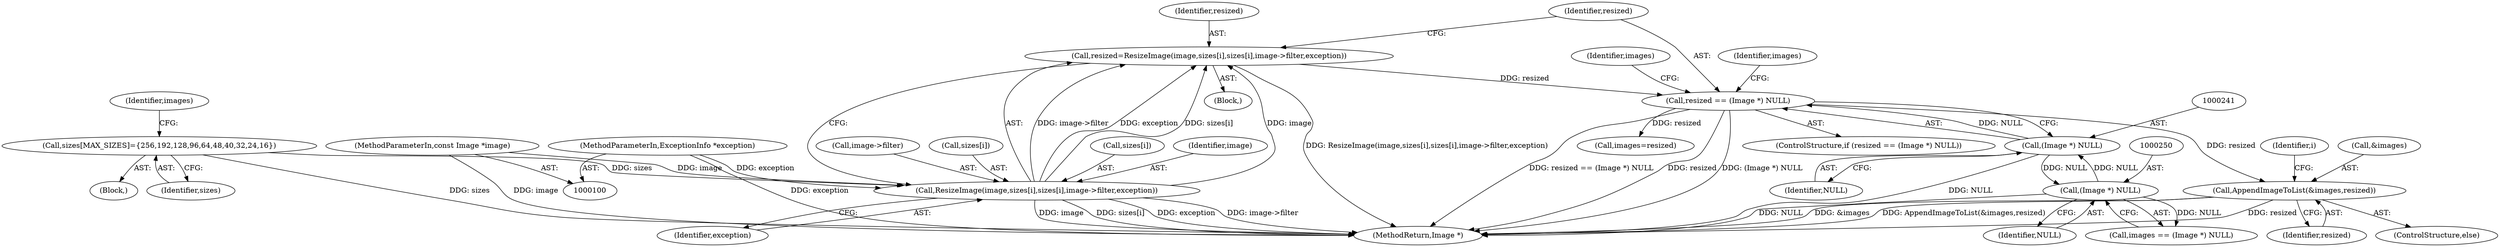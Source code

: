 digraph "0_ImageMagick_0f6fc2d5bf8f500820c3dbcf0d23ee14f2d9f734_2@pointer" {
"1000256" [label="(Call,AppendImageToList(&images,resized))"];
"1000238" [label="(Call,resized == (Image *) NULL)"];
"1000223" [label="(Call,resized=ResizeImage(image,sizes[i],sizes[i],image->filter,exception))"];
"1000225" [label="(Call,ResizeImage(image,sizes[i],sizes[i],image->filter,exception))"];
"1000101" [label="(MethodParameterIn,const Image *image)"];
"1000112" [label="(Call,sizes[MAX_SIZES]={256,192,128,96,64,48,40,32,24,16})"];
"1000104" [label="(MethodParameterIn,ExceptionInfo *exception)"];
"1000240" [label="(Call,(Image *) NULL)"];
"1000249" [label="(Call,(Image *) NULL)"];
"1000101" [label="(MethodParameterIn,const Image *image)"];
"1000227" [label="(Call,sizes[i])"];
"1000245" [label="(Identifier,images)"];
"1000112" [label="(Call,sizes[MAX_SIZES]={256,192,128,96,64,48,40,32,24,16})"];
"1000256" [label="(Call,AppendImageToList(&images,resized))"];
"1000249" [label="(Call,(Image *) NULL)"];
"1000236" [label="(Identifier,exception)"];
"1000224" [label="(Identifier,resized)"];
"1000226" [label="(Identifier,image)"];
"1000113" [label="(Identifier,sizes)"];
"1000233" [label="(Call,image->filter)"];
"1000237" [label="(ControlStructure,if (resized == (Image *) NULL))"];
"1000225" [label="(Call,ResizeImage(image,sizes[i],sizes[i],image->filter,exception))"];
"1000239" [label="(Identifier,resized)"];
"1000257" [label="(Call,&images)"];
"1000259" [label="(Identifier,resized)"];
"1000252" [label="(Call,images=resized)"];
"1000262" [label="(MethodReturn,Image *)"];
"1000240" [label="(Call,(Image *) NULL)"];
"1000104" [label="(MethodParameterIn,ExceptionInfo *exception)"];
"1000242" [label="(Identifier,NULL)"];
"1000248" [label="(Identifier,images)"];
"1000238" [label="(Call,resized == (Image *) NULL)"];
"1000222" [label="(Block,)"];
"1000221" [label="(Identifier,i)"];
"1000115" [label="(Identifier,images)"];
"1000255" [label="(ControlStructure,else)"];
"1000230" [label="(Call,sizes[i])"];
"1000105" [label="(Block,)"];
"1000247" [label="(Call,images == (Image *) NULL)"];
"1000223" [label="(Call,resized=ResizeImage(image,sizes[i],sizes[i],image->filter,exception))"];
"1000251" [label="(Identifier,NULL)"];
"1000256" -> "1000255"  [label="AST: "];
"1000256" -> "1000259"  [label="CFG: "];
"1000257" -> "1000256"  [label="AST: "];
"1000259" -> "1000256"  [label="AST: "];
"1000221" -> "1000256"  [label="CFG: "];
"1000256" -> "1000262"  [label="DDG: resized"];
"1000256" -> "1000262"  [label="DDG: &images"];
"1000256" -> "1000262"  [label="DDG: AppendImageToList(&images,resized)"];
"1000238" -> "1000256"  [label="DDG: resized"];
"1000238" -> "1000237"  [label="AST: "];
"1000238" -> "1000240"  [label="CFG: "];
"1000239" -> "1000238"  [label="AST: "];
"1000240" -> "1000238"  [label="AST: "];
"1000245" -> "1000238"  [label="CFG: "];
"1000248" -> "1000238"  [label="CFG: "];
"1000238" -> "1000262"  [label="DDG: resized"];
"1000238" -> "1000262"  [label="DDG: (Image *) NULL"];
"1000238" -> "1000262"  [label="DDG: resized == (Image *) NULL"];
"1000223" -> "1000238"  [label="DDG: resized"];
"1000240" -> "1000238"  [label="DDG: NULL"];
"1000238" -> "1000252"  [label="DDG: resized"];
"1000223" -> "1000222"  [label="AST: "];
"1000223" -> "1000225"  [label="CFG: "];
"1000224" -> "1000223"  [label="AST: "];
"1000225" -> "1000223"  [label="AST: "];
"1000239" -> "1000223"  [label="CFG: "];
"1000223" -> "1000262"  [label="DDG: ResizeImage(image,sizes[i],sizes[i],image->filter,exception)"];
"1000225" -> "1000223"  [label="DDG: image->filter"];
"1000225" -> "1000223"  [label="DDG: exception"];
"1000225" -> "1000223"  [label="DDG: sizes[i]"];
"1000225" -> "1000223"  [label="DDG: image"];
"1000225" -> "1000236"  [label="CFG: "];
"1000226" -> "1000225"  [label="AST: "];
"1000227" -> "1000225"  [label="AST: "];
"1000230" -> "1000225"  [label="AST: "];
"1000233" -> "1000225"  [label="AST: "];
"1000236" -> "1000225"  [label="AST: "];
"1000225" -> "1000262"  [label="DDG: image"];
"1000225" -> "1000262"  [label="DDG: sizes[i]"];
"1000225" -> "1000262"  [label="DDG: exception"];
"1000225" -> "1000262"  [label="DDG: image->filter"];
"1000101" -> "1000225"  [label="DDG: image"];
"1000112" -> "1000225"  [label="DDG: sizes"];
"1000104" -> "1000225"  [label="DDG: exception"];
"1000101" -> "1000100"  [label="AST: "];
"1000101" -> "1000262"  [label="DDG: image"];
"1000112" -> "1000105"  [label="AST: "];
"1000112" -> "1000113"  [label="CFG: "];
"1000113" -> "1000112"  [label="AST: "];
"1000115" -> "1000112"  [label="CFG: "];
"1000112" -> "1000262"  [label="DDG: sizes"];
"1000104" -> "1000100"  [label="AST: "];
"1000104" -> "1000262"  [label="DDG: exception"];
"1000240" -> "1000242"  [label="CFG: "];
"1000241" -> "1000240"  [label="AST: "];
"1000242" -> "1000240"  [label="AST: "];
"1000240" -> "1000262"  [label="DDG: NULL"];
"1000249" -> "1000240"  [label="DDG: NULL"];
"1000240" -> "1000249"  [label="DDG: NULL"];
"1000249" -> "1000247"  [label="AST: "];
"1000249" -> "1000251"  [label="CFG: "];
"1000250" -> "1000249"  [label="AST: "];
"1000251" -> "1000249"  [label="AST: "];
"1000247" -> "1000249"  [label="CFG: "];
"1000249" -> "1000262"  [label="DDG: NULL"];
"1000249" -> "1000247"  [label="DDG: NULL"];
}
